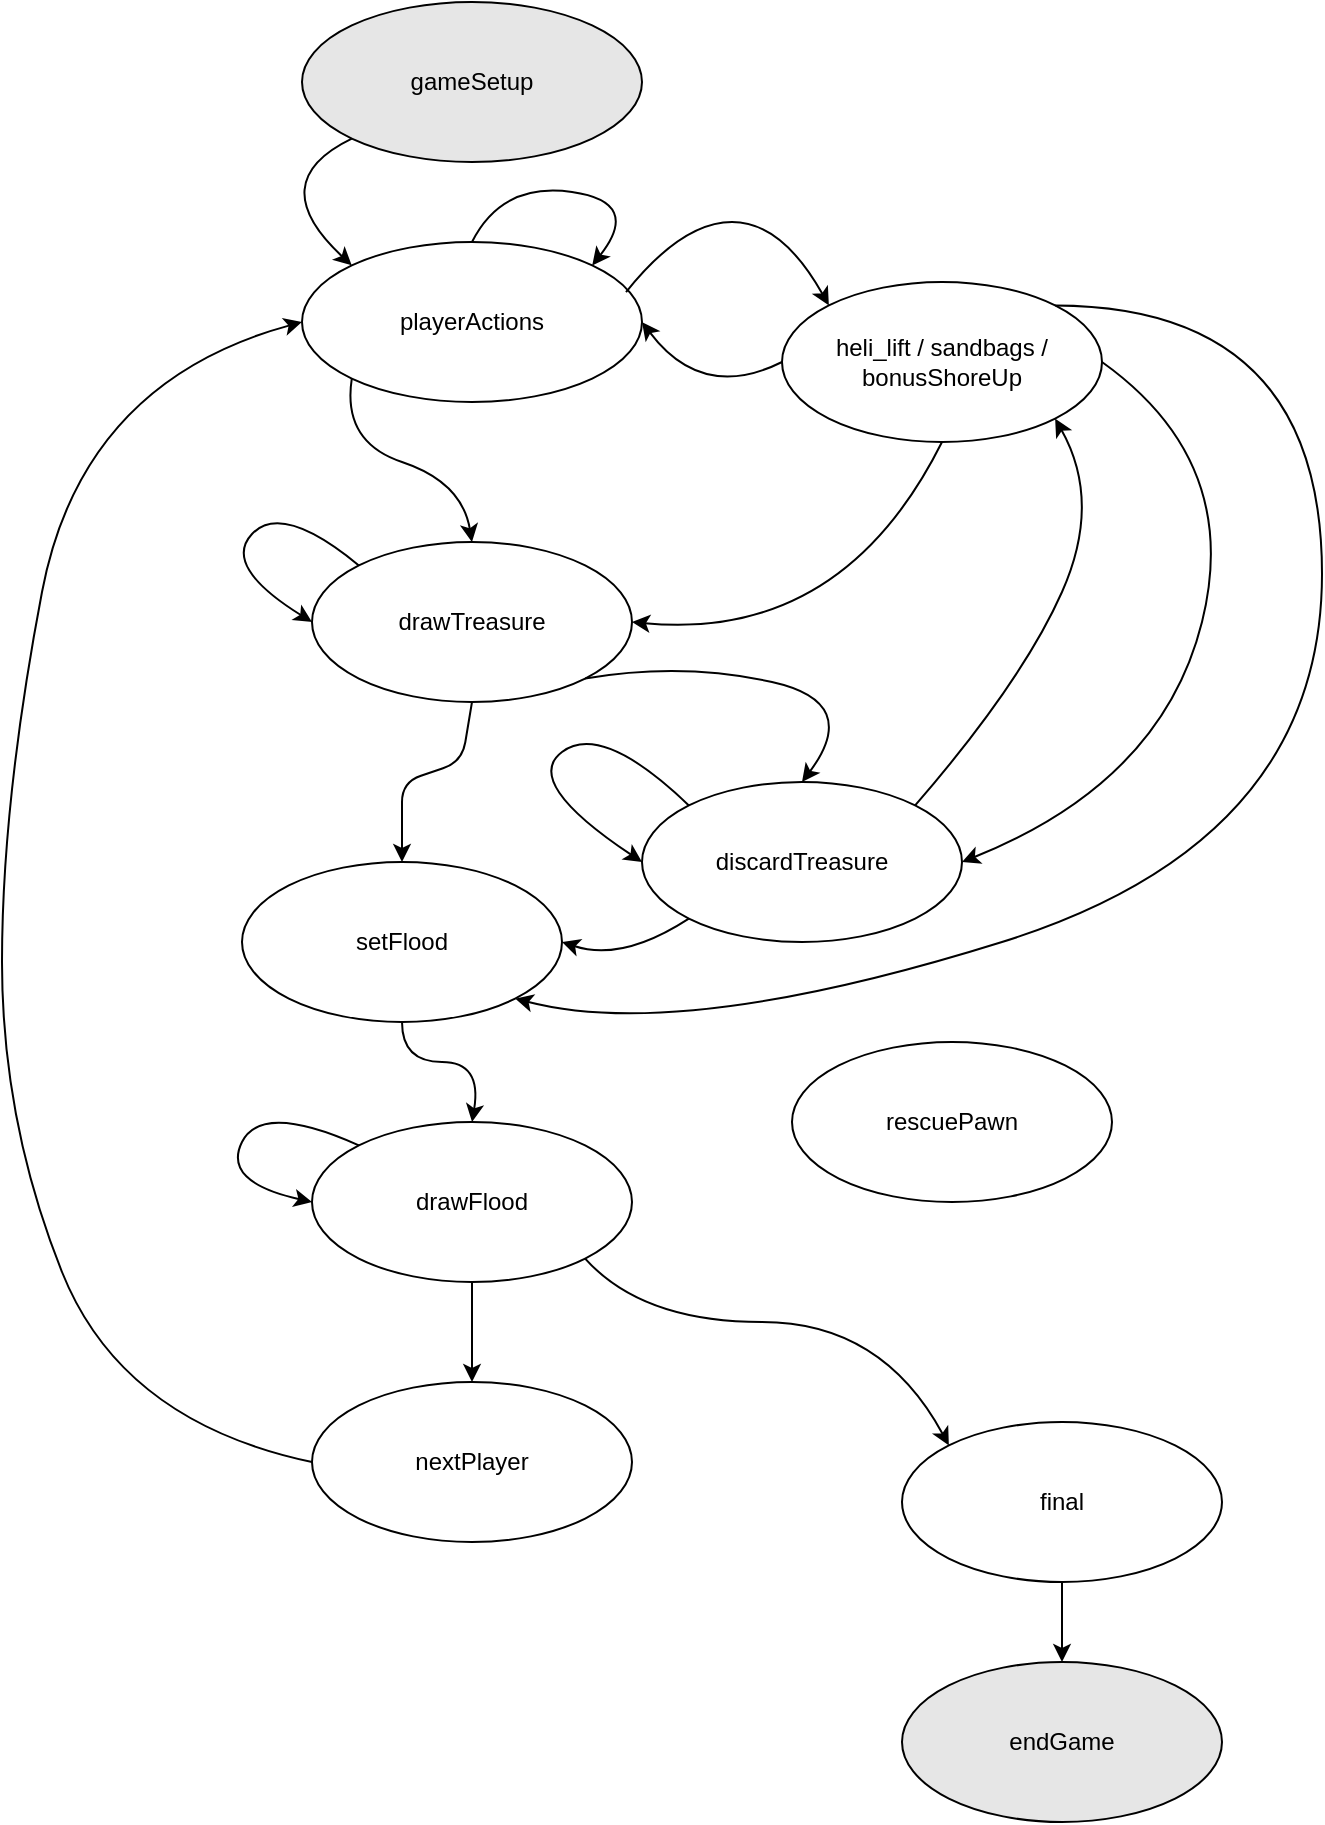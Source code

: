 <mxfile version="13.1.14" type="device"><diagram id="CL4Az-YrLRvA7QbHn4x8" name="Page-1"><mxGraphModel dx="770" dy="593" grid="1" gridSize="10" guides="1" tooltips="1" connect="1" arrows="1" fold="1" page="1" pageScale="1" pageWidth="850" pageHeight="1100" math="0" shadow="0"><root><mxCell id="0"/><mxCell id="1" parent="0"/><mxCell id="Q36eCx72qjZtu7DjXDGK-1" value="gameSetup" style="ellipse;whiteSpace=wrap;html=1;fillColor=#E6E6E6;" vertex="1" parent="1"><mxGeometry x="180" y="70" width="170" height="80" as="geometry"/></mxCell><mxCell id="Q36eCx72qjZtu7DjXDGK-2" value="playerActions" style="ellipse;whiteSpace=wrap;html=1;" vertex="1" parent="1"><mxGeometry x="180" y="190" width="170" height="80" as="geometry"/></mxCell><mxCell id="Q36eCx72qjZtu7DjXDGK-3" value="drawTreasure" style="ellipse;whiteSpace=wrap;html=1;" vertex="1" parent="1"><mxGeometry x="185" y="340" width="160" height="80" as="geometry"/></mxCell><mxCell id="Q36eCx72qjZtu7DjXDGK-4" value="discardTreasure" style="ellipse;whiteSpace=wrap;html=1;" vertex="1" parent="1"><mxGeometry x="350" y="460" width="160" height="80" as="geometry"/></mxCell><mxCell id="Q36eCx72qjZtu7DjXDGK-5" value="setFlood" style="ellipse;whiteSpace=wrap;html=1;" vertex="1" parent="1"><mxGeometry x="150" y="500" width="160" height="80" as="geometry"/></mxCell><mxCell id="Q36eCx72qjZtu7DjXDGK-6" value="drawFlood" style="ellipse;whiteSpace=wrap;html=1;" vertex="1" parent="1"><mxGeometry x="185" y="630" width="160" height="80" as="geometry"/></mxCell><mxCell id="Q36eCx72qjZtu7DjXDGK-9" value="" style="endArrow=classic;html=1;exitX=0.5;exitY=1;exitDx=0;exitDy=0;entryX=0.5;entryY=0;entryDx=0;entryDy=0;" edge="1" parent="1" source="Q36eCx72qjZtu7DjXDGK-3" target="Q36eCx72qjZtu7DjXDGK-5"><mxGeometry width="50" height="50" relative="1" as="geometry"><mxPoint x="370" y="340" as="sourcePoint"/><mxPoint x="420" y="290" as="targetPoint"/><Array as="points"><mxPoint x="260" y="450"/><mxPoint x="230" y="460"/></Array></mxGeometry></mxCell><mxCell id="Q36eCx72qjZtu7DjXDGK-12" value="nextPlayer" style="ellipse;whiteSpace=wrap;html=1;" vertex="1" parent="1"><mxGeometry x="185" y="760" width="160" height="80" as="geometry"/></mxCell><mxCell id="Q36eCx72qjZtu7DjXDGK-13" value="" style="endArrow=classic;html=1;exitX=0.5;exitY=1;exitDx=0;exitDy=0;" edge="1" parent="1" source="Q36eCx72qjZtu7DjXDGK-6" target="Q36eCx72qjZtu7DjXDGK-12"><mxGeometry width="50" height="50" relative="1" as="geometry"><mxPoint x="370" y="660" as="sourcePoint"/><mxPoint x="420" y="610" as="targetPoint"/></mxGeometry></mxCell><mxCell id="Q36eCx72qjZtu7DjXDGK-15" value="" style="curved=1;endArrow=classic;html=1;exitX=0;exitY=0.5;exitDx=0;exitDy=0;entryX=0;entryY=0.5;entryDx=0;entryDy=0;" edge="1" parent="1" source="Q36eCx72qjZtu7DjXDGK-12" target="Q36eCx72qjZtu7DjXDGK-2"><mxGeometry width="50" height="50" relative="1" as="geometry"><mxPoint x="370" y="600" as="sourcePoint"/><mxPoint x="130" y="280" as="targetPoint"/><Array as="points"><mxPoint x="90" y="780"/><mxPoint x="30" y="630"/><mxPoint x="30" y="470"/><mxPoint x="70" y="260"/></Array></mxGeometry></mxCell><mxCell id="Q36eCx72qjZtu7DjXDGK-16" value="" style="curved=1;endArrow=classic;html=1;exitX=0;exitY=0;exitDx=0;exitDy=0;entryX=0;entryY=0.5;entryDx=0;entryDy=0;" edge="1" parent="1" source="Q36eCx72qjZtu7DjXDGK-6" target="Q36eCx72qjZtu7DjXDGK-6"><mxGeometry width="50" height="50" relative="1" as="geometry"><mxPoint x="370" y="540" as="sourcePoint"/><mxPoint x="420" y="490" as="targetPoint"/><Array as="points"><mxPoint x="160" y="620"/><mxPoint x="140" y="660"/></Array></mxGeometry></mxCell><mxCell id="Q36eCx72qjZtu7DjXDGK-17" value="" style="curved=1;endArrow=classic;html=1;exitX=0.5;exitY=0;exitDx=0;exitDy=0;entryX=1;entryY=0;entryDx=0;entryDy=0;" edge="1" parent="1" source="Q36eCx72qjZtu7DjXDGK-2" target="Q36eCx72qjZtu7DjXDGK-2"><mxGeometry width="50" height="50" relative="1" as="geometry"><mxPoint x="359.999" y="201.716" as="sourcePoint"/><mxPoint x="383.43" y="230" as="targetPoint"/><Array as="points"><mxPoint x="280" y="160"/><mxPoint x="350" y="170"/></Array></mxGeometry></mxCell><mxCell id="Q36eCx72qjZtu7DjXDGK-18" value="" style="curved=1;endArrow=classic;html=1;exitX=0;exitY=0;exitDx=0;exitDy=0;entryX=0;entryY=0.5;entryDx=0;entryDy=0;" edge="1" parent="1" source="Q36eCx72qjZtu7DjXDGK-3" target="Q36eCx72qjZtu7DjXDGK-3"><mxGeometry width="50" height="50" relative="1" as="geometry"><mxPoint x="345.004" y="331.716" as="sourcePoint"/><mxPoint x="369.9" y="360" as="targetPoint"/><Array as="points"><mxPoint x="170" y="320"/><mxPoint x="140" y="352"/></Array></mxGeometry></mxCell><mxCell id="Q36eCx72qjZtu7DjXDGK-19" value="" style="curved=1;endArrow=classic;html=1;exitX=0;exitY=0;exitDx=0;exitDy=0;entryX=0;entryY=0.5;entryDx=0;entryDy=0;" edge="1" parent="1" source="Q36eCx72qjZtu7DjXDGK-4" target="Q36eCx72qjZtu7DjXDGK-4"><mxGeometry width="50" height="50" relative="1" as="geometry"><mxPoint x="336.999" y="431.716" as="sourcePoint"/><mxPoint x="360.43" y="460" as="targetPoint"/><Array as="points"><mxPoint x="330" y="430"/><mxPoint x="290" y="460"/></Array></mxGeometry></mxCell><mxCell id="Q36eCx72qjZtu7DjXDGK-20" value="final" style="ellipse;whiteSpace=wrap;html=1;" vertex="1" parent="1"><mxGeometry x="480" y="780" width="160" height="80" as="geometry"/></mxCell><mxCell id="Q36eCx72qjZtu7DjXDGK-21" value="endGame" style="ellipse;whiteSpace=wrap;html=1;fillColor=#E6E6E6;" vertex="1" parent="1"><mxGeometry x="480" y="900" width="160" height="80" as="geometry"/></mxCell><mxCell id="Q36eCx72qjZtu7DjXDGK-22" value="" style="endArrow=classic;html=1;exitX=0.5;exitY=1;exitDx=0;exitDy=0;entryX=0.5;entryY=0;entryDx=0;entryDy=0;" edge="1" parent="1" source="Q36eCx72qjZtu7DjXDGK-20" target="Q36eCx72qjZtu7DjXDGK-21"><mxGeometry width="50" height="50" relative="1" as="geometry"><mxPoint x="370" y="860" as="sourcePoint"/><mxPoint x="420" y="810" as="targetPoint"/></mxGeometry></mxCell><mxCell id="Q36eCx72qjZtu7DjXDGK-23" value="" style="curved=1;endArrow=classic;html=1;exitX=1;exitY=1;exitDx=0;exitDy=0;entryX=0;entryY=0;entryDx=0;entryDy=0;" edge="1" parent="1" source="Q36eCx72qjZtu7DjXDGK-6" target="Q36eCx72qjZtu7DjXDGK-20"><mxGeometry width="50" height="50" relative="1" as="geometry"><mxPoint x="370" y="730" as="sourcePoint"/><mxPoint x="420" y="680" as="targetPoint"/><Array as="points"><mxPoint x="350" y="730"/><mxPoint x="470" y="730"/></Array></mxGeometry></mxCell><mxCell id="Q36eCx72qjZtu7DjXDGK-25" value="" style="curved=1;endArrow=classic;html=1;exitX=0;exitY=1;exitDx=0;exitDy=0;entryX=1;entryY=0.5;entryDx=0;entryDy=0;" edge="1" parent="1" source="Q36eCx72qjZtu7DjXDGK-4" target="Q36eCx72qjZtu7DjXDGK-5"><mxGeometry width="50" height="50" relative="1" as="geometry"><mxPoint x="370" y="590" as="sourcePoint"/><mxPoint x="420" y="540" as="targetPoint"/><Array as="points"><mxPoint x="340" y="550"/></Array></mxGeometry></mxCell><mxCell id="Q36eCx72qjZtu7DjXDGK-26" value="rescuePawn" style="ellipse;whiteSpace=wrap;html=1;" vertex="1" parent="1"><mxGeometry x="425" y="590" width="160" height="80" as="geometry"/></mxCell><mxCell id="Q36eCx72qjZtu7DjXDGK-28" value="heli_lift / sandbags / bonusShoreUp" style="ellipse;whiteSpace=wrap;html=1;" vertex="1" parent="1"><mxGeometry x="420" y="210" width="160" height="80" as="geometry"/></mxCell><mxCell id="Q36eCx72qjZtu7DjXDGK-35" value="" style="curved=1;endArrow=classic;html=1;exitX=1;exitY=1;exitDx=0;exitDy=0;entryX=0.5;entryY=0;entryDx=0;entryDy=0;" edge="1" parent="1" source="Q36eCx72qjZtu7DjXDGK-3" target="Q36eCx72qjZtu7DjXDGK-4"><mxGeometry width="50" height="50" relative="1" as="geometry"><mxPoint x="370" y="610" as="sourcePoint"/><mxPoint x="420" y="560" as="targetPoint"/><Array as="points"><mxPoint x="370" y="400"/><mxPoint x="460" y="420"/></Array></mxGeometry></mxCell><mxCell id="Q36eCx72qjZtu7DjXDGK-39" value="" style="curved=1;endArrow=classic;html=1;exitX=0;exitY=1;exitDx=0;exitDy=0;entryX=0;entryY=0;entryDx=0;entryDy=0;" edge="1" parent="1" source="Q36eCx72qjZtu7DjXDGK-1" target="Q36eCx72qjZtu7DjXDGK-2"><mxGeometry width="50" height="50" relative="1" as="geometry"><mxPoint x="370" y="410" as="sourcePoint"/><mxPoint x="420" y="360" as="targetPoint"/><Array as="points"><mxPoint x="160" y="160"/></Array></mxGeometry></mxCell><mxCell id="Q36eCx72qjZtu7DjXDGK-40" value="" style="curved=1;endArrow=classic;html=1;exitX=0.953;exitY=0.313;exitDx=0;exitDy=0;entryX=0;entryY=0;entryDx=0;entryDy=0;exitPerimeter=0;" edge="1" parent="1" source="Q36eCx72qjZtu7DjXDGK-2" target="Q36eCx72qjZtu7DjXDGK-28"><mxGeometry width="50" height="50" relative="1" as="geometry"><mxPoint x="335.104" y="268.284" as="sourcePoint"/><mxPoint x="393.431" y="281.716" as="targetPoint"/><Array as="points"><mxPoint x="370" y="180"/><mxPoint x="420" y="180"/></Array></mxGeometry></mxCell><mxCell id="Q36eCx72qjZtu7DjXDGK-41" value="" style="curved=1;endArrow=classic;html=1;exitX=0;exitY=1;exitDx=0;exitDy=0;entryX=0.5;entryY=0;entryDx=0;entryDy=0;" edge="1" parent="1" source="Q36eCx72qjZtu7DjXDGK-2" target="Q36eCx72qjZtu7DjXDGK-3"><mxGeometry width="50" height="50" relative="1" as="geometry"><mxPoint x="370" y="310" as="sourcePoint"/><mxPoint x="301.165" y="278.058" as="targetPoint"/><Array as="points"><mxPoint x="200" y="290"/><mxPoint x="260" y="310"/></Array></mxGeometry></mxCell><mxCell id="Q36eCx72qjZtu7DjXDGK-42" value="" style="curved=1;endArrow=classic;html=1;exitX=0;exitY=0.5;exitDx=0;exitDy=0;entryX=1;entryY=0.5;entryDx=0;entryDy=0;" edge="1" parent="1" source="Q36eCx72qjZtu7DjXDGK-28" target="Q36eCx72qjZtu7DjXDGK-2"><mxGeometry width="50" height="50" relative="1" as="geometry"><mxPoint x="335.104" y="268.284" as="sourcePoint"/><mxPoint x="393.431" y="281.716" as="targetPoint"/><Array as="points"><mxPoint x="380" y="270"/></Array></mxGeometry></mxCell><mxCell id="Q36eCx72qjZtu7DjXDGK-43" value="" style="curved=1;endArrow=classic;html=1;exitX=0.5;exitY=1;exitDx=0;exitDy=0;entryX=1;entryY=0.5;entryDx=0;entryDy=0;" edge="1" parent="1" source="Q36eCx72qjZtu7DjXDGK-28" target="Q36eCx72qjZtu7DjXDGK-3"><mxGeometry width="50" height="50" relative="1" as="geometry"><mxPoint x="370" y="410" as="sourcePoint"/><mxPoint x="420" y="360" as="targetPoint"/><Array as="points"><mxPoint x="450" y="390"/></Array></mxGeometry></mxCell><mxCell id="Q36eCx72qjZtu7DjXDGK-44" value="" style="curved=1;endArrow=classic;html=1;exitX=1;exitY=0;exitDx=0;exitDy=0;entryX=1;entryY=1;entryDx=0;entryDy=0;" edge="1" parent="1" source="Q36eCx72qjZtu7DjXDGK-4" target="Q36eCx72qjZtu7DjXDGK-28"><mxGeometry width="50" height="50" relative="1" as="geometry"><mxPoint x="331.569" y="418.284" as="sourcePoint"/><mxPoint x="620" y="330" as="targetPoint"/><Array as="points"><mxPoint x="540" y="410"/><mxPoint x="580" y="320"/></Array></mxGeometry></mxCell><mxCell id="Q36eCx72qjZtu7DjXDGK-45" value="" style="curved=1;endArrow=classic;html=1;entryX=1;entryY=0.5;entryDx=0;entryDy=0;exitX=1;exitY=0.5;exitDx=0;exitDy=0;" edge="1" parent="1" source="Q36eCx72qjZtu7DjXDGK-28" target="Q36eCx72qjZtu7DjXDGK-4"><mxGeometry width="50" height="50" relative="1" as="geometry"><mxPoint x="650" y="290" as="sourcePoint"/><mxPoint x="355" y="390" as="targetPoint"/><Array as="points"><mxPoint x="650" y="300"/><mxPoint x="610" y="460"/></Array></mxGeometry></mxCell><mxCell id="Q36eCx72qjZtu7DjXDGK-46" value="" style="curved=1;endArrow=classic;html=1;exitX=0.5;exitY=1;exitDx=0;exitDy=0;entryX=0.5;entryY=0;entryDx=0;entryDy=0;" edge="1" parent="1" source="Q36eCx72qjZtu7DjXDGK-5" target="Q36eCx72qjZtu7DjXDGK-6"><mxGeometry width="50" height="50" relative="1" as="geometry"><mxPoint x="363.431" y="518.284" as="sourcePoint"/><mxPoint x="320" y="550" as="targetPoint"/><Array as="points"><mxPoint x="230" y="600"/><mxPoint x="270" y="600"/></Array></mxGeometry></mxCell><mxCell id="Q36eCx72qjZtu7DjXDGK-47" value="" style="curved=1;endArrow=classic;html=1;entryX=1;entryY=1;entryDx=0;entryDy=0;exitX=1;exitY=0;exitDx=0;exitDy=0;" edge="1" parent="1" source="Q36eCx72qjZtu7DjXDGK-28" target="Q36eCx72qjZtu7DjXDGK-5"><mxGeometry width="50" height="50" relative="1" as="geometry"><mxPoint x="590" y="260" as="sourcePoint"/><mxPoint x="520" y="510" as="targetPoint"/><Array as="points"><mxPoint x="690" y="222"/><mxPoint x="690" y="490"/><mxPoint x="370" y="590"/></Array></mxGeometry></mxCell></root></mxGraphModel></diagram></mxfile>